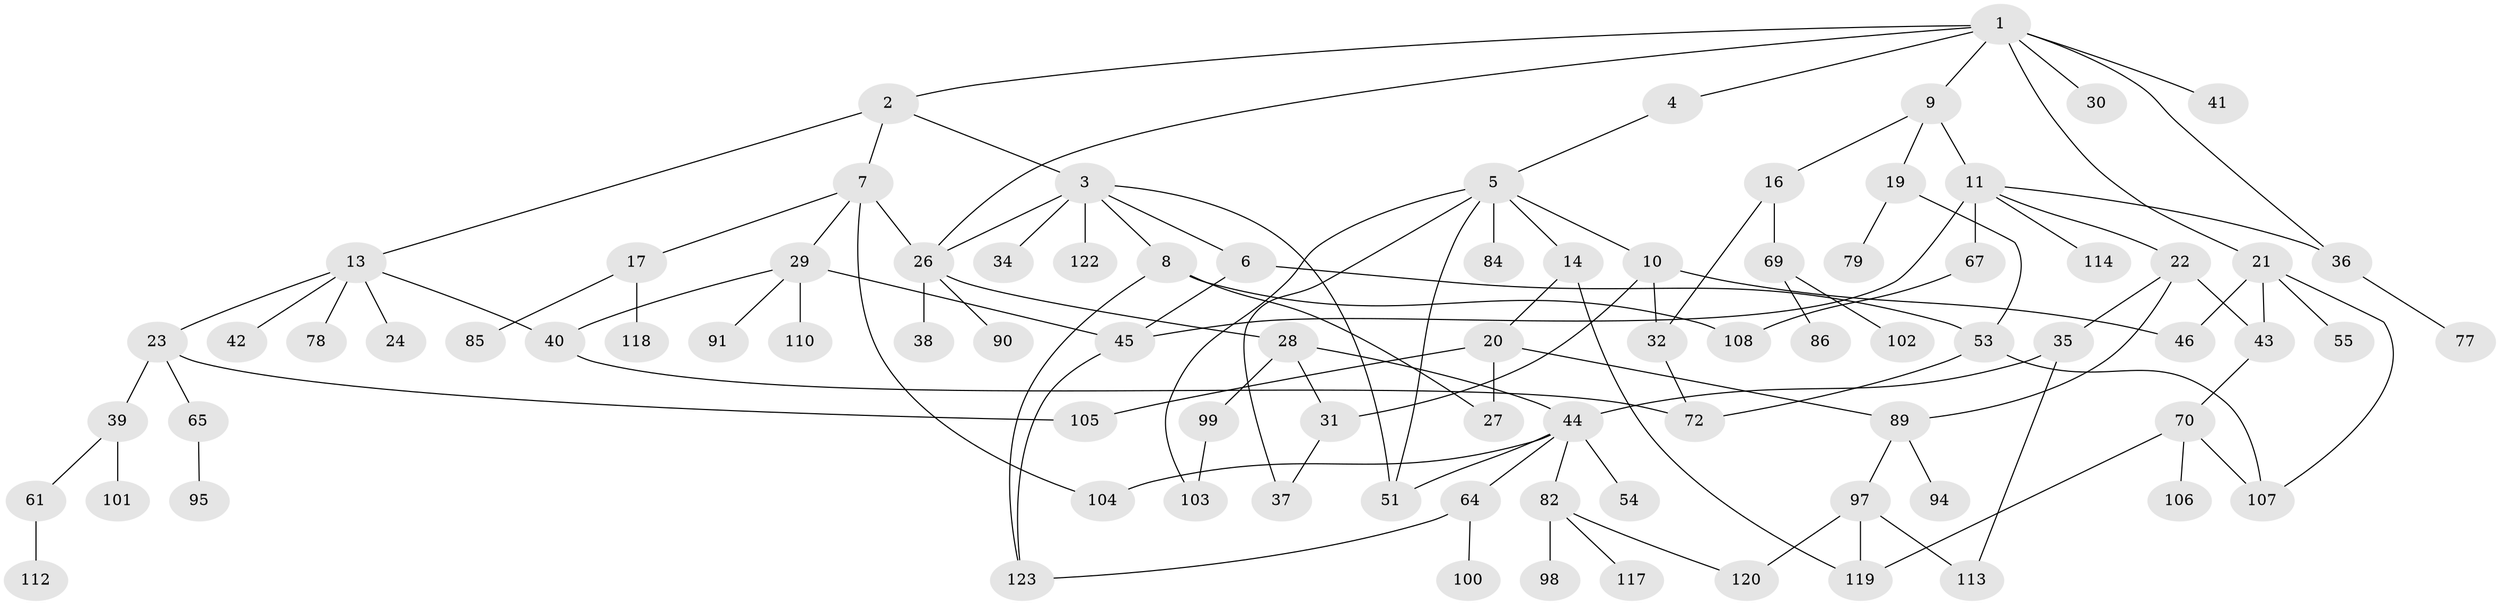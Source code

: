// original degree distribution, {7: 0.008064516129032258, 5: 0.06451612903225806, 6: 0.024193548387096774, 2: 0.24193548387096775, 3: 0.22580645161290322, 4: 0.12096774193548387, 1: 0.31451612903225806}
// Generated by graph-tools (version 1.1) at 2025/41/03/06/25 10:41:27]
// undirected, 86 vertices, 116 edges
graph export_dot {
graph [start="1"]
  node [color=gray90,style=filled];
  1 [super="+15"];
  2 [super="+12"];
  3 [super="+60"];
  4;
  5 [super="+63"];
  6;
  7 [super="+66"];
  8 [super="+25"];
  9;
  10 [super="+109"];
  11 [super="+47"];
  13 [super="+18"];
  14 [super="+93"];
  16 [super="+88"];
  17 [super="+48"];
  19 [super="+74"];
  20 [super="+62"];
  21 [super="+33"];
  22;
  23;
  24 [super="+59"];
  26 [super="+52"];
  27 [super="+83"];
  28 [super="+56"];
  29 [super="+75"];
  30;
  31;
  32;
  34;
  35;
  36 [super="+50"];
  37 [super="+81"];
  38;
  39 [super="+57"];
  40 [super="+73"];
  41;
  42;
  43;
  44 [super="+49"];
  45 [super="+58"];
  46;
  51;
  53 [super="+76"];
  54;
  55;
  61 [super="+121"];
  64 [super="+124"];
  65 [super="+68"];
  67;
  69 [super="+71"];
  70 [super="+96"];
  72 [super="+115"];
  77 [super="+92"];
  78;
  79 [super="+80"];
  82 [super="+87"];
  84;
  85;
  86;
  89;
  90;
  91;
  94;
  95;
  97 [super="+116"];
  98;
  99 [super="+111"];
  100;
  101;
  102;
  103;
  104;
  105;
  106;
  107;
  108;
  110;
  112;
  113;
  114;
  117;
  118;
  119;
  120;
  122;
  123;
  1 -- 2;
  1 -- 4;
  1 -- 9;
  1 -- 21;
  1 -- 26;
  1 -- 36;
  1 -- 30;
  1 -- 41;
  2 -- 3;
  2 -- 7;
  2 -- 13;
  3 -- 6;
  3 -- 8;
  3 -- 34;
  3 -- 51;
  3 -- 122;
  3 -- 26;
  4 -- 5;
  5 -- 10;
  5 -- 14;
  5 -- 37;
  5 -- 51;
  5 -- 84;
  5 -- 103;
  6 -- 53;
  6 -- 45;
  7 -- 17;
  7 -- 29;
  7 -- 26;
  7 -- 104;
  8 -- 123;
  8 -- 108;
  8 -- 27;
  9 -- 11;
  9 -- 16;
  9 -- 19;
  10 -- 31;
  10 -- 32;
  10 -- 46;
  11 -- 22;
  11 -- 45;
  11 -- 67;
  11 -- 114;
  11 -- 36;
  13 -- 24;
  13 -- 40;
  13 -- 78;
  13 -- 42;
  13 -- 23;
  14 -- 20;
  14 -- 119;
  16 -- 69;
  16 -- 32;
  17 -- 118;
  17 -- 85;
  19 -- 79;
  19 -- 53;
  20 -- 27;
  20 -- 105;
  20 -- 89;
  21 -- 43;
  21 -- 55;
  21 -- 107;
  21 -- 46;
  22 -- 35;
  22 -- 89;
  22 -- 43;
  23 -- 39;
  23 -- 65;
  23 -- 105;
  26 -- 28;
  26 -- 38;
  26 -- 90;
  28 -- 44;
  28 -- 99;
  28 -- 31;
  29 -- 91;
  29 -- 110;
  29 -- 40;
  29 -- 45;
  31 -- 37;
  32 -- 72;
  35 -- 44;
  35 -- 113;
  36 -- 77;
  39 -- 61;
  39 -- 101;
  40 -- 72;
  43 -- 70;
  44 -- 54;
  44 -- 51;
  44 -- 64;
  44 -- 82;
  44 -- 104;
  45 -- 123;
  53 -- 72;
  53 -- 107;
  61 -- 112;
  64 -- 100;
  64 -- 123;
  65 -- 95;
  67 -- 108;
  69 -- 86;
  69 -- 102;
  70 -- 119;
  70 -- 106;
  70 -- 107;
  82 -- 98;
  82 -- 117;
  82 -- 120;
  89 -- 94;
  89 -- 97;
  97 -- 113;
  97 -- 120;
  97 -- 119;
  99 -- 103;
}
